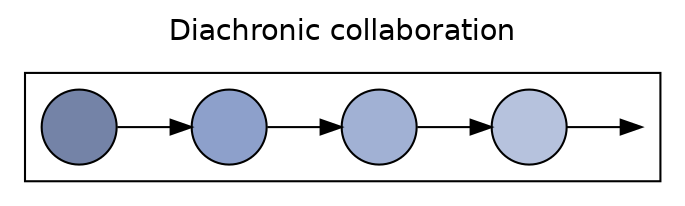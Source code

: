 digraph {
  rankdir=LR;
  fontname=helvetica;
  label = "Diachronic collaboration"
  labelloc = "top"
  // bgcolor=transparent;

  node[fontname=helvetica; label=""; style=filled; shape=circle];
  edge[fontname=helvetica];

  subgraph cluster0 {
    label = ""

    // Colors are people
    d1[fillcolor="#7483A7"];
    d2[fillcolor="#8DA0CB"];
    d3[fillcolor="#A1B1D4"];
    d4[fillcolor="#B6C2DD"];

    // Invisible last nodes
    dinv1[style=invis, width=0];

    d1 -> d2
    d2 -> d3
    d3 -> d4
    d4 -> dinv1
  }
}

